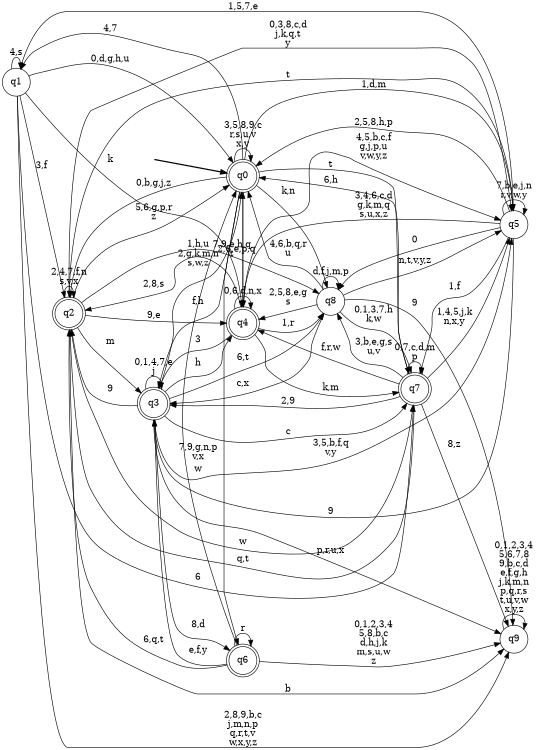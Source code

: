 digraph BlueStar {
__start0 [style = invis, shape = none, label = "", width = 0, height = 0];

rankdir=LR;
size="8,5";

s0 [style="rounded,filled", color="black", fillcolor="white" shape="doublecircle", label="q0"];
s1 [style="filled", color="black", fillcolor="white" shape="circle", label="q1"];
s2 [style="rounded,filled", color="black", fillcolor="white" shape="doublecircle", label="q2"];
s3 [style="rounded,filled", color="black", fillcolor="white" shape="doublecircle", label="q3"];
s4 [style="rounded,filled", color="black", fillcolor="white" shape="doublecircle", label="q4"];
s5 [style="filled", color="black", fillcolor="white" shape="circle", label="q5"];
s6 [style="rounded,filled", color="black", fillcolor="white" shape="doublecircle", label="q6"];
s7 [style="rounded,filled", color="black", fillcolor="white" shape="doublecircle", label="q7"];
s8 [style="filled", color="black", fillcolor="white" shape="circle", label="q8"];
s9 [style="filled", color="black", fillcolor="white" shape="circle", label="q9"];
subgraph cluster_main { 
	graph [pad=".75", ranksep="0.15", nodesep="0.15"];
	 style=invis; 
	__start0 -> s0 [penwidth=2];
}
s0 -> s0 [label="3,5,8,9,c\nr,s,u,v\nx,y"];
s0 -> s1 [label="4,7"];
s0 -> s2 [label="0,b,g,j,z"];
s0 -> s3 [label="f,h"];
s0 -> s4 [label="2,6,e,p,q"];
s0 -> s5 [label="1,d,m"];
s0 -> s6 [label="w"];
s0 -> s7 [label="t"];
s0 -> s8 [label="k,n"];
s1 -> s0 [label="0,d,g,h,u"];
s1 -> s1 [label="4,s"];
s1 -> s2 [label="3,f"];
s1 -> s4 [label="k"];
s1 -> s5 [label="1,5,7,e"];
s1 -> s7 [label="6"];
s1 -> s9 [label="2,8,9,b,c\nj,m,n,p\nq,r,t,v\nw,x,y,z"];
s2 -> s0 [label="5,6,g,p,r\nz"];
s2 -> s2 [label="2,4,7,f,n\ns,v,x"];
s2 -> s3 [label="m"];
s2 -> s4 [label="9,e"];
s2 -> s5 [label="0,3,8,c,d\nj,k,q,t\ny"];
s2 -> s7 [label="w"];
s2 -> s8 [label="1,h,u"];
s2 -> s9 [label="b"];
s3 -> s0 [label="2,g,k,m,n\ns,w,z"];
s3 -> s2 [label="9"];
s3 -> s3 [label="0,1,4,7,e\nj"];
s3 -> s4 [label="h"];
s3 -> s5 [label="3,5,b,f,q\nv,y"];
s3 -> s6 [label="8,d"];
s3 -> s7 [label="c"];
s3 -> s8 [label="6,t"];
s3 -> s9 [label="p,r,u,x"];
s4 -> s0 [label="7,9,e,h,q\nt"];
s4 -> s2 [label="2,8,s"];
s4 -> s3 [label="3"];
s4 -> s4 [label="0,6,d,n,x"];
s4 -> s5 [label="4,5,b,c,f\ng,j,p,u\nv,w,y,z"];
s4 -> s7 [label="k,m"];
s4 -> s8 [label="1,r"];
s5 -> s0 [label="2,5,8,h,p"];
s5 -> s2 [label="t"];
s5 -> s3 [label="9"];
s5 -> s4 [label="3,4,6,c,d\ng,k,m,q\ns,u,x,z"];
s5 -> s5 [label="7,b,e,j,n\nr,v,w,y"];
s5 -> s7 [label="1,f"];
s5 -> s8 [label="0"];
s6 -> s0 [label="7,9,g,n,p\nv,x"];
s6 -> s2 [label="6,q,t"];
s6 -> s3 [label="e,f,y"];
s6 -> s6 [label="r"];
s6 -> s9 [label="0,1,2,3,4\n5,8,b,c\nd,h,j,k\nm,s,u,w\nz"];
s7 -> s0 [label="6,h"];
s7 -> s2 [label="q,t"];
s7 -> s3 [label="2,9"];
s7 -> s4 [label="f,r,w"];
s7 -> s5 [label="1,4,5,j,k\nn,x,y"];
s7 -> s7 [label="0,7,c,d,m\np"];
s7 -> s8 [label="3,b,e,g,s\nu,v"];
s7 -> s9 [label="8,z"];
s8 -> s0 [label="4,6,b,q,r\nu"];
s8 -> s3 [label="c,x"];
s8 -> s4 [label="2,5,8,e,g\ns"];
s8 -> s5 [label="n,t,v,y,z"];
s8 -> s7 [label="0,1,3,7,h\nk,w"];
s8 -> s8 [label="d,f,j,m,p"];
s8 -> s9 [label="9"];
s9 -> s9 [label="0,1,2,3,4\n5,6,7,8\n9,b,c,d\ne,f,g,h\nj,k,m,n\np,q,r,s\nt,u,v,w\nx,y,z"];

}